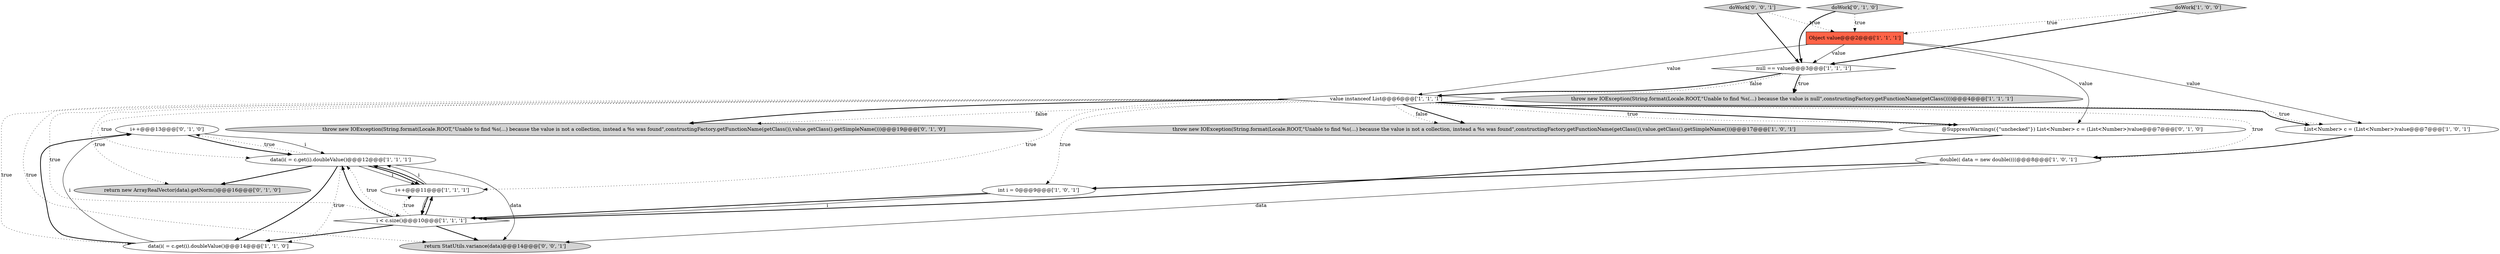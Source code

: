 digraph {
13 [style = filled, label = "i++@@@13@@@['0', '1', '0']", fillcolor = white, shape = ellipse image = "AAA0AAABBB2BBB"];
5 [style = filled, label = "i++@@@11@@@['1', '1', '1']", fillcolor = white, shape = ellipse image = "AAA0AAABBB1BBB"];
15 [style = filled, label = "@SuppressWarnings({\"unchecked\"}) List<Number> c = (List<Number>)value@@@7@@@['0', '1', '0']", fillcolor = white, shape = ellipse image = "AAA0AAABBB2BBB"];
1 [style = filled, label = "doWork['1', '0', '0']", fillcolor = lightgray, shape = diamond image = "AAA0AAABBB1BBB"];
12 [style = filled, label = "data(i( = c.get(i).doubleValue()@@@14@@@['1', '1', '0']", fillcolor = white, shape = ellipse image = "AAA0AAABBB1BBB"];
16 [style = filled, label = "doWork['0', '1', '0']", fillcolor = lightgray, shape = diamond image = "AAA0AAABBB2BBB"];
17 [style = filled, label = "return new ArrayRealVector(data).getNorm()@@@16@@@['0', '1', '0']", fillcolor = lightgray, shape = ellipse image = "AAA0AAABBB2BBB"];
0 [style = filled, label = "int i = 0@@@9@@@['1', '0', '1']", fillcolor = white, shape = ellipse image = "AAA0AAABBB1BBB"];
18 [style = filled, label = "return StatUtils.variance(data)@@@14@@@['0', '0', '1']", fillcolor = lightgray, shape = ellipse image = "AAA0AAABBB3BBB"];
7 [style = filled, label = "null == value@@@3@@@['1', '1', '1']", fillcolor = white, shape = diamond image = "AAA0AAABBB1BBB"];
14 [style = filled, label = "throw new IOException(String.format(Locale.ROOT,\"Unable to find %s(...) because the value is not a collection, instead a %s was found\",constructingFactory.getFunctionName(getClass()),value.getClass().getSimpleName()))@@@19@@@['0', '1', '0']", fillcolor = lightgray, shape = ellipse image = "AAA0AAABBB2BBB"];
4 [style = filled, label = "double(( data = new double((((@@@8@@@['1', '0', '1']", fillcolor = white, shape = ellipse image = "AAA0AAABBB1BBB"];
11 [style = filled, label = "i < c.size()@@@10@@@['1', '1', '1']", fillcolor = white, shape = diamond image = "AAA0AAABBB1BBB"];
2 [style = filled, label = "Object value@@@2@@@['1', '1', '1']", fillcolor = tomato, shape = box image = "AAA0AAABBB1BBB"];
8 [style = filled, label = "throw new IOException(String.format(Locale.ROOT,\"Unable to find %s(...) because the value is not a collection, instead a %s was found\",constructingFactory.getFunctionName(getClass()),value.getClass().getSimpleName()))@@@17@@@['1', '0', '1']", fillcolor = lightgray, shape = ellipse image = "AAA0AAABBB1BBB"];
3 [style = filled, label = "List<Number> c = (List<Number>)value@@@7@@@['1', '0', '1']", fillcolor = white, shape = ellipse image = "AAA0AAABBB1BBB"];
9 [style = filled, label = "data(i( = c.get(i).doubleValue()@@@12@@@['1', '1', '1']", fillcolor = white, shape = ellipse image = "AAA0AAABBB1BBB"];
19 [style = filled, label = "doWork['0', '0', '1']", fillcolor = lightgray, shape = diamond image = "AAA0AAABBB3BBB"];
10 [style = filled, label = "value instanceof List@@@6@@@['1', '1', '1']", fillcolor = white, shape = diamond image = "AAA0AAABBB1BBB"];
6 [style = filled, label = "throw new IOException(String.format(Locale.ROOT,\"Unable to find %s(...) because the value is null\",constructingFactory.getFunctionName(getClass())))@@@4@@@['1', '1', '1']", fillcolor = lightgray, shape = ellipse image = "AAA0AAABBB1BBB"];
10->18 [style = dotted, label="true"];
13->9 [style = solid, label="i"];
7->6 [style = dotted, label="true"];
9->12 [style = dotted, label="true"];
10->12 [style = dotted, label="true"];
16->2 [style = dotted, label="true"];
10->15 [style = bold, label=""];
5->9 [style = bold, label=""];
10->14 [style = bold, label=""];
2->3 [style = solid, label="value"];
7->10 [style = bold, label=""];
9->5 [style = solid, label="i"];
19->2 [style = dotted, label="true"];
16->7 [style = bold, label=""];
2->10 [style = solid, label="value"];
10->3 [style = dotted, label="true"];
10->14 [style = dotted, label="false"];
10->3 [style = bold, label=""];
0->11 [style = bold, label=""];
11->9 [style = dotted, label="true"];
11->5 [style = dotted, label="true"];
11->12 [style = bold, label=""];
9->17 [style = bold, label=""];
5->11 [style = solid, label="i"];
10->9 [style = dotted, label="true"];
9->18 [style = solid, label="data"];
10->5 [style = dotted, label="true"];
3->4 [style = bold, label=""];
11->9 [style = bold, label=""];
1->7 [style = bold, label=""];
2->15 [style = solid, label="value"];
11->18 [style = bold, label=""];
4->0 [style = bold, label=""];
10->17 [style = dotted, label="true"];
10->15 [style = dotted, label="true"];
4->18 [style = solid, label="data"];
12->13 [style = bold, label=""];
11->5 [style = bold, label=""];
15->11 [style = bold, label=""];
10->8 [style = bold, label=""];
10->11 [style = dotted, label="true"];
10->8 [style = dotted, label="false"];
9->13 [style = dotted, label="true"];
0->11 [style = solid, label="i"];
12->13 [style = solid, label="i"];
7->6 [style = bold, label=""];
9->5 [style = bold, label=""];
7->10 [style = dotted, label="false"];
10->0 [style = dotted, label="true"];
5->11 [style = bold, label=""];
9->12 [style = bold, label=""];
13->9 [style = bold, label=""];
10->4 [style = dotted, label="true"];
1->2 [style = dotted, label="true"];
2->7 [style = solid, label="value"];
19->7 [style = bold, label=""];
5->9 [style = solid, label="i"];
}
